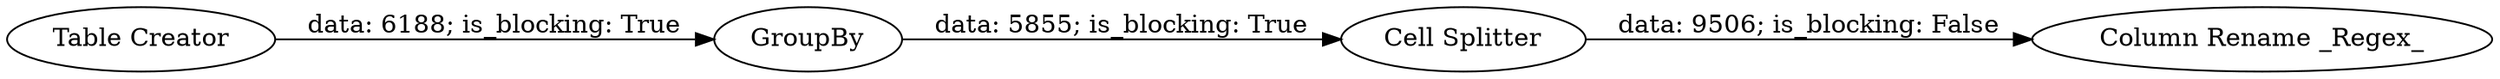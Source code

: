 digraph {
	"6739642349517066387_4" [label="Cell Splitter"]
	"6739642349517066387_1" [label="Table Creator"]
	"6739642349517066387_3" [label=GroupBy]
	"6739642349517066387_5" [label="Column Rename _Regex_"]
	"6739642349517066387_1" -> "6739642349517066387_3" [label="data: 6188; is_blocking: True"]
	"6739642349517066387_4" -> "6739642349517066387_5" [label="data: 9506; is_blocking: False"]
	"6739642349517066387_3" -> "6739642349517066387_4" [label="data: 5855; is_blocking: True"]
	rankdir=LR
}
